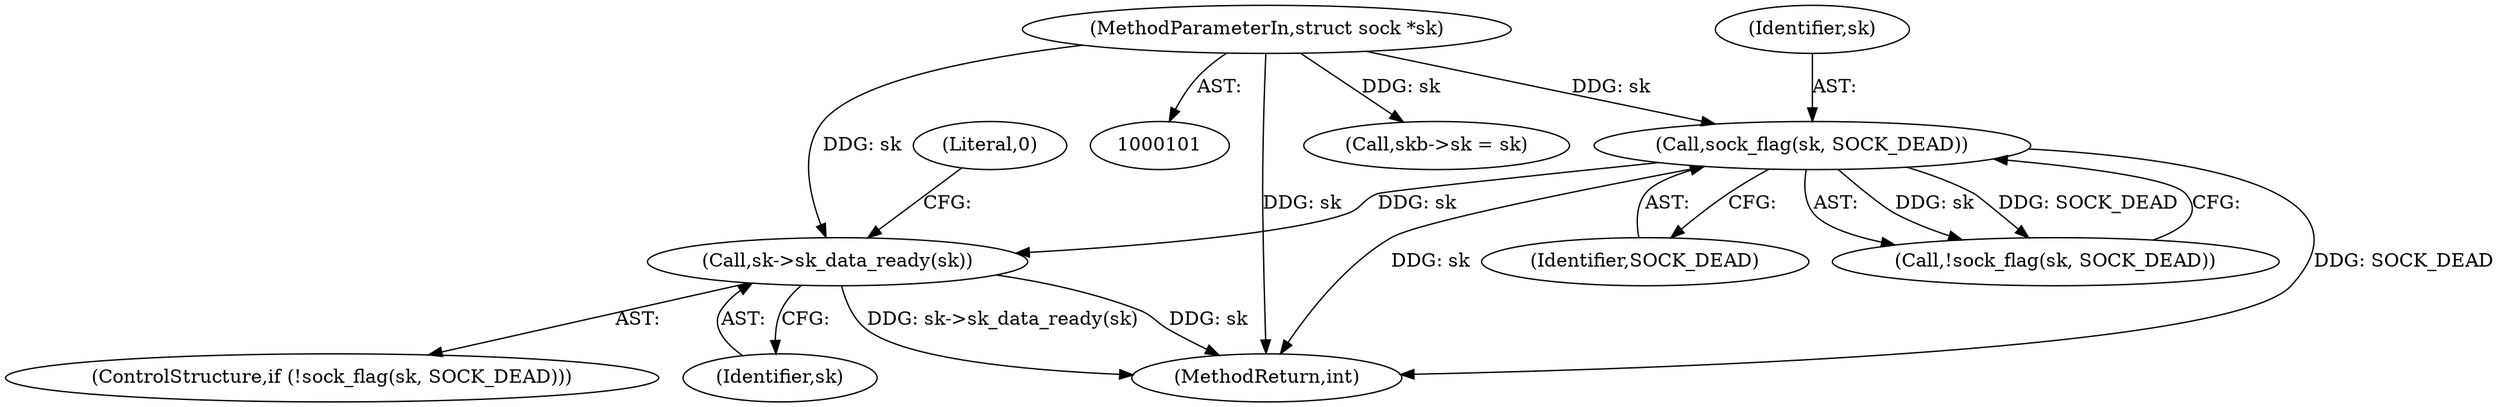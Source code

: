 digraph "0_linux_8605330aac5a5785630aec8f64378a54891937cc@API" {
"1000159" [label="(Call,sk->sk_data_ready(sk))"];
"1000156" [label="(Call,sock_flag(sk, SOCK_DEAD))"];
"1000102" [label="(MethodParameterIn,struct sock *sk)"];
"1000157" [label="(Identifier,sk)"];
"1000154" [label="(ControlStructure,if (!sock_flag(sk, SOCK_DEAD)))"];
"1000162" [label="(Literal,0)"];
"1000159" [label="(Call,sk->sk_data_ready(sk))"];
"1000126" [label="(Call,skb->sk = sk)"];
"1000160" [label="(Identifier,sk)"];
"1000156" [label="(Call,sock_flag(sk, SOCK_DEAD))"];
"1000102" [label="(MethodParameterIn,struct sock *sk)"];
"1000158" [label="(Identifier,SOCK_DEAD)"];
"1000163" [label="(MethodReturn,int)"];
"1000155" [label="(Call,!sock_flag(sk, SOCK_DEAD))"];
"1000159" -> "1000154"  [label="AST: "];
"1000159" -> "1000160"  [label="CFG: "];
"1000160" -> "1000159"  [label="AST: "];
"1000162" -> "1000159"  [label="CFG: "];
"1000159" -> "1000163"  [label="DDG: sk->sk_data_ready(sk)"];
"1000159" -> "1000163"  [label="DDG: sk"];
"1000156" -> "1000159"  [label="DDG: sk"];
"1000102" -> "1000159"  [label="DDG: sk"];
"1000156" -> "1000155"  [label="AST: "];
"1000156" -> "1000158"  [label="CFG: "];
"1000157" -> "1000156"  [label="AST: "];
"1000158" -> "1000156"  [label="AST: "];
"1000155" -> "1000156"  [label="CFG: "];
"1000156" -> "1000163"  [label="DDG: sk"];
"1000156" -> "1000163"  [label="DDG: SOCK_DEAD"];
"1000156" -> "1000155"  [label="DDG: sk"];
"1000156" -> "1000155"  [label="DDG: SOCK_DEAD"];
"1000102" -> "1000156"  [label="DDG: sk"];
"1000102" -> "1000101"  [label="AST: "];
"1000102" -> "1000163"  [label="DDG: sk"];
"1000102" -> "1000126"  [label="DDG: sk"];
}

